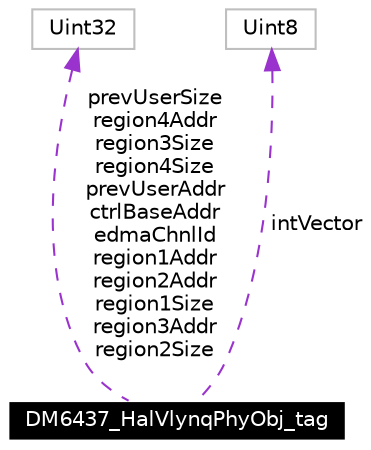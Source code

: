 digraph G
{
  edge [fontname="Helvetica",fontsize=10,labelfontname="Helvetica",labelfontsize=10];
  node [fontname="Helvetica",fontsize=10,shape=record];
  Node1 [label="DM6437_HalVlynqPhyObj_tag",height=0.2,width=0.4,color="white", fillcolor="black", style="filled" fontcolor="white"];
  Node2 -> Node1 [dir=back,color="darkorchid3",fontsize=10,style="dashed",label="prevUserSize\nregion4Addr\nregion3Size\nregion4Size\nprevUserAddr\nctrlBaseAddr\nedmaChnlId\nregion1Addr\nregion2Addr\nregion1Size\nregion3Addr\nregion2Size",fontname="Helvetica"];
  Node2 [label="Uint32",height=0.2,width=0.4,color="grey75", fillcolor="white", style="filled"];
  Node3 -> Node1 [dir=back,color="darkorchid3",fontsize=10,style="dashed",label="intVector",fontname="Helvetica"];
  Node3 [label="Uint8",height=0.2,width=0.4,color="grey75", fillcolor="white", style="filled"];
}
